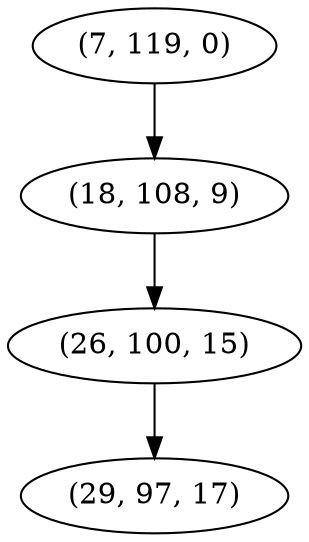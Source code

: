 digraph tree {
    "(7, 119, 0)";
    "(18, 108, 9)";
    "(26, 100, 15)";
    "(29, 97, 17)";
    "(7, 119, 0)" -> "(18, 108, 9)";
    "(18, 108, 9)" -> "(26, 100, 15)";
    "(26, 100, 15)" -> "(29, 97, 17)";
}
